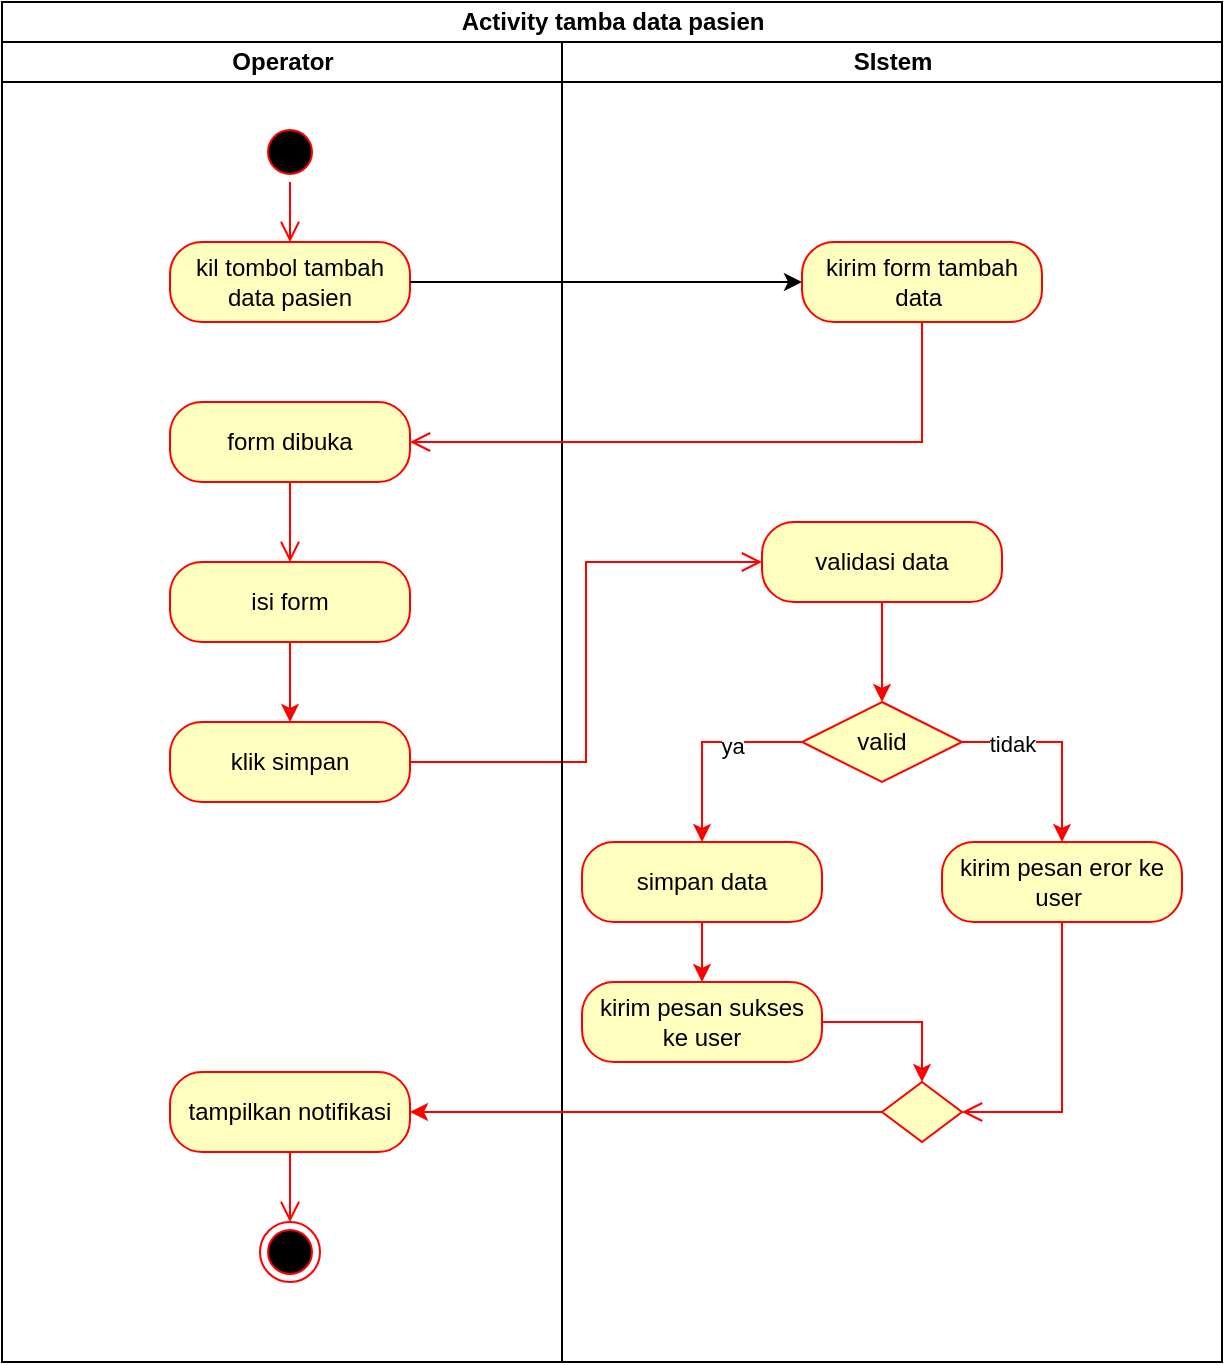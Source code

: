 <mxfile version="27.2.0">
  <diagram name="Page-1" id="7HZCUNNOl2DOCeJreniK">
    <mxGraphModel dx="1090" dy="549" grid="1" gridSize="10" guides="1" tooltips="1" connect="1" arrows="1" fold="1" page="1" pageScale="1" pageWidth="850" pageHeight="1100" math="0" shadow="0">
      <root>
        <mxCell id="0" />
        <mxCell id="1" parent="0" />
        <mxCell id="mT3sd_ehjV2Jp-XYkTaU-1" value="Activity tamba data pasien" style="swimlane;childLayout=stackLayout;resizeParent=1;resizeParentMax=0;startSize=20;html=1;" parent="1" vertex="1">
          <mxGeometry x="370" y="240" width="610" height="680" as="geometry" />
        </mxCell>
        <mxCell id="mT3sd_ehjV2Jp-XYkTaU-2" value="Operator" style="swimlane;startSize=20;html=1;" parent="mT3sd_ehjV2Jp-XYkTaU-1" vertex="1">
          <mxGeometry y="20" width="280" height="660" as="geometry" />
        </mxCell>
        <mxCell id="mT3sd_ehjV2Jp-XYkTaU-3" value="" style="ellipse;html=1;shape=startState;fillColor=#000000;strokeColor=#ff0000;" parent="mT3sd_ehjV2Jp-XYkTaU-2" vertex="1">
          <mxGeometry x="129.0" y="40" width="30" height="30" as="geometry" />
        </mxCell>
        <mxCell id="mT3sd_ehjV2Jp-XYkTaU-4" value="" style="edgeStyle=orthogonalEdgeStyle;html=1;verticalAlign=bottom;endArrow=open;endSize=8;strokeColor=#ff0000;rounded=0;" parent="mT3sd_ehjV2Jp-XYkTaU-2" edge="1">
          <mxGeometry relative="1" as="geometry">
            <mxPoint x="144.0" y="100" as="targetPoint" />
            <mxPoint x="144" y="70" as="sourcePoint" />
          </mxGeometry>
        </mxCell>
        <mxCell id="mT3sd_ehjV2Jp-XYkTaU-5" value="kil tombol tambah data pasien" style="rounded=1;whiteSpace=wrap;html=1;arcSize=40;fontColor=#000000;fillColor=#ffffc0;strokeColor=#ff0000;" parent="mT3sd_ehjV2Jp-XYkTaU-2" vertex="1">
          <mxGeometry x="84.0" y="100" width="120" height="40" as="geometry" />
        </mxCell>
        <mxCell id="mT3sd_ehjV2Jp-XYkTaU-35" value="form dibuka" style="rounded=1;whiteSpace=wrap;html=1;arcSize=40;fontColor=#000000;fillColor=#ffffc0;strokeColor=#ff0000;" parent="mT3sd_ehjV2Jp-XYkTaU-2" vertex="1">
          <mxGeometry x="84" y="180" width="120" height="40" as="geometry" />
        </mxCell>
        <mxCell id="mT3sd_ehjV2Jp-XYkTaU-36" value="" style="edgeStyle=orthogonalEdgeStyle;html=1;verticalAlign=bottom;endArrow=open;endSize=8;strokeColor=#ff0000;rounded=0;entryX=0.5;entryY=0;entryDx=0;entryDy=0;" parent="mT3sd_ehjV2Jp-XYkTaU-2" source="mT3sd_ehjV2Jp-XYkTaU-35" target="mT3sd_ehjV2Jp-XYkTaU-37" edge="1">
          <mxGeometry relative="1" as="geometry">
            <mxPoint x="144" y="270" as="targetPoint" />
          </mxGeometry>
        </mxCell>
        <mxCell id="mT3sd_ehjV2Jp-XYkTaU-40" style="edgeStyle=orthogonalEdgeStyle;rounded=0;orthogonalLoop=1;jettySize=auto;html=1;exitX=0.5;exitY=1;exitDx=0;exitDy=0;entryX=0.5;entryY=0;entryDx=0;entryDy=0;strokeColor=light-dark(#ff0000, #ededed);" parent="mT3sd_ehjV2Jp-XYkTaU-2" source="mT3sd_ehjV2Jp-XYkTaU-37" target="mT3sd_ehjV2Jp-XYkTaU-38" edge="1">
          <mxGeometry relative="1" as="geometry" />
        </mxCell>
        <mxCell id="mT3sd_ehjV2Jp-XYkTaU-37" value="isi form" style="rounded=1;whiteSpace=wrap;html=1;arcSize=40;fontColor=#000000;fillColor=#ffffc0;strokeColor=#ff0000;" parent="mT3sd_ehjV2Jp-XYkTaU-2" vertex="1">
          <mxGeometry x="84" y="260" width="120" height="40" as="geometry" />
        </mxCell>
        <mxCell id="mT3sd_ehjV2Jp-XYkTaU-38" value="klik simpan" style="rounded=1;whiteSpace=wrap;html=1;arcSize=40;fontColor=#000000;fillColor=#ffffc0;strokeColor=#ff0000;" parent="mT3sd_ehjV2Jp-XYkTaU-2" vertex="1">
          <mxGeometry x="84" y="340" width="120" height="40" as="geometry" />
        </mxCell>
        <mxCell id="mT3sd_ehjV2Jp-XYkTaU-28" value="" style="ellipse;html=1;shape=endState;fillColor=#000000;strokeColor=#ff0000;" parent="mT3sd_ehjV2Jp-XYkTaU-2" vertex="1">
          <mxGeometry x="129.0" y="590" width="30" height="30" as="geometry" />
        </mxCell>
        <mxCell id="mT3sd_ehjV2Jp-XYkTaU-62" value="tampilkan notifikasi" style="rounded=1;whiteSpace=wrap;html=1;arcSize=40;fontColor=#000000;fillColor=#ffffc0;strokeColor=#ff0000;" parent="mT3sd_ehjV2Jp-XYkTaU-2" vertex="1">
          <mxGeometry x="84" y="515" width="120" height="40" as="geometry" />
        </mxCell>
        <mxCell id="mT3sd_ehjV2Jp-XYkTaU-63" value="" style="edgeStyle=orthogonalEdgeStyle;html=1;verticalAlign=bottom;endArrow=open;endSize=8;strokeColor=#ff0000;rounded=0;" parent="mT3sd_ehjV2Jp-XYkTaU-2" source="mT3sd_ehjV2Jp-XYkTaU-62" edge="1">
          <mxGeometry relative="1" as="geometry">
            <mxPoint x="144" y="590" as="targetPoint" />
          </mxGeometry>
        </mxCell>
        <mxCell id="mT3sd_ehjV2Jp-XYkTaU-34" style="edgeStyle=orthogonalEdgeStyle;rounded=0;orthogonalLoop=1;jettySize=auto;html=1;exitX=1;exitY=0.5;exitDx=0;exitDy=0;entryX=0;entryY=0.5;entryDx=0;entryDy=0;" parent="mT3sd_ehjV2Jp-XYkTaU-1" source="mT3sd_ehjV2Jp-XYkTaU-5" target="mT3sd_ehjV2Jp-XYkTaU-32" edge="1">
          <mxGeometry relative="1" as="geometry" />
        </mxCell>
        <mxCell id="mT3sd_ehjV2Jp-XYkTaU-39" value="" style="edgeStyle=orthogonalEdgeStyle;html=1;verticalAlign=bottom;endArrow=open;endSize=8;strokeColor=#ff0000;rounded=0;entryX=0;entryY=0.5;entryDx=0;entryDy=0;" parent="mT3sd_ehjV2Jp-XYkTaU-1" source="mT3sd_ehjV2Jp-XYkTaU-38" target="mT3sd_ehjV2Jp-XYkTaU-42" edge="1">
          <mxGeometry relative="1" as="geometry">
            <mxPoint x="235" y="460" as="targetPoint" />
          </mxGeometry>
        </mxCell>
        <mxCell id="mT3sd_ehjV2Jp-XYkTaU-20" value="SIstem" style="swimlane;startSize=20;html=1;" parent="mT3sd_ehjV2Jp-XYkTaU-1" vertex="1">
          <mxGeometry x="280" y="20" width="330" height="660" as="geometry" />
        </mxCell>
        <mxCell id="mT3sd_ehjV2Jp-XYkTaU-32" value="kirim form tambah data&amp;nbsp;" style="rounded=1;whiteSpace=wrap;html=1;arcSize=40;fontColor=#000000;fillColor=#ffffc0;strokeColor=#ff0000;" parent="mT3sd_ehjV2Jp-XYkTaU-20" vertex="1">
          <mxGeometry x="120" y="100" width="120" height="40" as="geometry" />
        </mxCell>
        <mxCell id="mT3sd_ehjV2Jp-XYkTaU-47" style="edgeStyle=orthogonalEdgeStyle;rounded=0;orthogonalLoop=1;jettySize=auto;html=1;exitX=0.5;exitY=1;exitDx=0;exitDy=0;entryX=0.5;entryY=0;entryDx=0;entryDy=0;strokeColor=light-dark(#ff0000, #ededed);" parent="mT3sd_ehjV2Jp-XYkTaU-20" source="mT3sd_ehjV2Jp-XYkTaU-42" target="mT3sd_ehjV2Jp-XYkTaU-44" edge="1">
          <mxGeometry relative="1" as="geometry" />
        </mxCell>
        <mxCell id="mT3sd_ehjV2Jp-XYkTaU-42" value="validasi data" style="rounded=1;whiteSpace=wrap;html=1;arcSize=40;fontColor=#000000;fillColor=#ffffc0;strokeColor=#ff0000;" parent="mT3sd_ehjV2Jp-XYkTaU-20" vertex="1">
          <mxGeometry x="100" y="240" width="120" height="40" as="geometry" />
        </mxCell>
        <mxCell id="mT3sd_ehjV2Jp-XYkTaU-53" style="edgeStyle=orthogonalEdgeStyle;rounded=0;orthogonalLoop=1;jettySize=auto;html=1;exitX=0;exitY=0.5;exitDx=0;exitDy=0;entryX=0.5;entryY=0;entryDx=0;entryDy=0;strokeColor=#FF0000;" parent="mT3sd_ehjV2Jp-XYkTaU-20" source="mT3sd_ehjV2Jp-XYkTaU-44" target="mT3sd_ehjV2Jp-XYkTaU-48" edge="1">
          <mxGeometry relative="1" as="geometry" />
        </mxCell>
        <mxCell id="yzBXTq0LrUoxpr4JeAXP-2" value="ya" style="edgeLabel;html=1;align=center;verticalAlign=middle;resizable=0;points=[];" vertex="1" connectable="0" parent="mT3sd_ehjV2Jp-XYkTaU-53">
          <mxGeometry x="-0.3" y="2" relative="1" as="geometry">
            <mxPoint as="offset" />
          </mxGeometry>
        </mxCell>
        <mxCell id="mT3sd_ehjV2Jp-XYkTaU-57" style="edgeStyle=orthogonalEdgeStyle;rounded=0;orthogonalLoop=1;jettySize=auto;html=1;exitX=1;exitY=0.5;exitDx=0;exitDy=0;entryX=0.5;entryY=0;entryDx=0;entryDy=0;strokeColor=light-dark(#ff0000, #ededed);" parent="mT3sd_ehjV2Jp-XYkTaU-20" source="mT3sd_ehjV2Jp-XYkTaU-44" target="mT3sd_ehjV2Jp-XYkTaU-50" edge="1">
          <mxGeometry relative="1" as="geometry" />
        </mxCell>
        <mxCell id="yzBXTq0LrUoxpr4JeAXP-1" value="tidak" style="edgeLabel;html=1;align=center;verticalAlign=middle;resizable=0;points=[];" vertex="1" connectable="0" parent="mT3sd_ehjV2Jp-XYkTaU-57">
          <mxGeometry x="-0.5" y="-1" relative="1" as="geometry">
            <mxPoint as="offset" />
          </mxGeometry>
        </mxCell>
        <mxCell id="mT3sd_ehjV2Jp-XYkTaU-44" value="valid" style="rhombus;whiteSpace=wrap;html=1;fontColor=#000000;fillColor=#ffffc0;strokeColor=#ff0000;" parent="mT3sd_ehjV2Jp-XYkTaU-20" vertex="1">
          <mxGeometry x="120" y="330" width="80" height="40" as="geometry" />
        </mxCell>
        <mxCell id="mT3sd_ehjV2Jp-XYkTaU-33" value="" style="edgeStyle=elbowEdgeStyle;html=1;verticalAlign=bottom;endArrow=open;endSize=8;strokeColor=#ff0000;rounded=0;" parent="mT3sd_ehjV2Jp-XYkTaU-20" edge="1">
          <mxGeometry relative="1" as="geometry">
            <mxPoint x="-76" y="200" as="targetPoint" />
            <mxPoint x="169" y="140" as="sourcePoint" />
            <Array as="points">
              <mxPoint x="180" y="200" />
            </Array>
          </mxGeometry>
        </mxCell>
        <mxCell id="mT3sd_ehjV2Jp-XYkTaU-50" value="kirim pesan eror ke user&amp;nbsp;" style="rounded=1;whiteSpace=wrap;html=1;arcSize=40;fontColor=#000000;fillColor=#ffffc0;strokeColor=#ff0000;" parent="mT3sd_ehjV2Jp-XYkTaU-20" vertex="1">
          <mxGeometry x="190" y="400" width="120" height="40" as="geometry" />
        </mxCell>
        <mxCell id="mT3sd_ehjV2Jp-XYkTaU-51" value="" style="edgeStyle=orthogonalEdgeStyle;html=1;verticalAlign=bottom;endArrow=open;endSize=8;strokeColor=#ff0000;rounded=0;entryX=1;entryY=0.5;entryDx=0;entryDy=0;" parent="mT3sd_ehjV2Jp-XYkTaU-20" source="mT3sd_ehjV2Jp-XYkTaU-50" target="mT3sd_ehjV2Jp-XYkTaU-58" edge="1">
          <mxGeometry relative="1" as="geometry">
            <mxPoint x="250" y="500" as="targetPoint" />
          </mxGeometry>
        </mxCell>
        <mxCell id="mT3sd_ehjV2Jp-XYkTaU-54" style="edgeStyle=orthogonalEdgeStyle;rounded=0;orthogonalLoop=1;jettySize=auto;html=1;exitX=0.5;exitY=1;exitDx=0;exitDy=0;entryX=0.5;entryY=0;entryDx=0;entryDy=0;strokeColor=#FF0000;" parent="mT3sd_ehjV2Jp-XYkTaU-20" source="mT3sd_ehjV2Jp-XYkTaU-48" target="mT3sd_ehjV2Jp-XYkTaU-52" edge="1">
          <mxGeometry relative="1" as="geometry" />
        </mxCell>
        <mxCell id="mT3sd_ehjV2Jp-XYkTaU-48" value="simpan data" style="rounded=1;whiteSpace=wrap;html=1;arcSize=40;fontColor=#000000;fillColor=#ffffc0;strokeColor=#ff0000;" parent="mT3sd_ehjV2Jp-XYkTaU-20" vertex="1">
          <mxGeometry x="10" y="400" width="120" height="40" as="geometry" />
        </mxCell>
        <mxCell id="mT3sd_ehjV2Jp-XYkTaU-66" style="edgeStyle=orthogonalEdgeStyle;rounded=0;orthogonalLoop=1;jettySize=auto;html=1;exitX=1;exitY=0.5;exitDx=0;exitDy=0;entryX=0.5;entryY=0;entryDx=0;entryDy=0;strokeColor=#FF0000;" parent="mT3sd_ehjV2Jp-XYkTaU-20" source="mT3sd_ehjV2Jp-XYkTaU-52" target="mT3sd_ehjV2Jp-XYkTaU-58" edge="1">
          <mxGeometry relative="1" as="geometry" />
        </mxCell>
        <mxCell id="mT3sd_ehjV2Jp-XYkTaU-52" value="kirim pesan sukses ke user" style="rounded=1;whiteSpace=wrap;html=1;arcSize=40;fontColor=#000000;fillColor=#ffffc0;strokeColor=#ff0000;" parent="mT3sd_ehjV2Jp-XYkTaU-20" vertex="1">
          <mxGeometry x="10" y="470" width="120" height="40" as="geometry" />
        </mxCell>
        <mxCell id="mT3sd_ehjV2Jp-XYkTaU-58" value="" style="rhombus;whiteSpace=wrap;html=1;fontColor=#000000;fillColor=#ffffc0;strokeColor=#ff0000;" parent="mT3sd_ehjV2Jp-XYkTaU-20" vertex="1">
          <mxGeometry x="160" y="520" width="40" height="30" as="geometry" />
        </mxCell>
        <mxCell id="mT3sd_ehjV2Jp-XYkTaU-67" style="edgeStyle=orthogonalEdgeStyle;rounded=0;orthogonalLoop=1;jettySize=auto;html=1;exitX=0;exitY=0.5;exitDx=0;exitDy=0;entryX=1;entryY=0.5;entryDx=0;entryDy=0;strokeColor=#FF0000;" parent="mT3sd_ehjV2Jp-XYkTaU-1" source="mT3sd_ehjV2Jp-XYkTaU-58" target="mT3sd_ehjV2Jp-XYkTaU-62" edge="1">
          <mxGeometry relative="1" as="geometry" />
        </mxCell>
      </root>
    </mxGraphModel>
  </diagram>
</mxfile>
